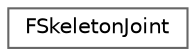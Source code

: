 digraph "类继承关系图"
{
 // INTERACTIVE_SVG=YES
 // LATEX_PDF_SIZE
  bgcolor="transparent";
  edge [fontname=Helvetica,fontsize=10,labelfontname=Helvetica,labelfontsize=10];
  node [fontname=Helvetica,fontsize=10,shape=box,height=0.2,width=0.4];
  rankdir="LR";
  Node0 [id="Node000000",label="FSkeletonJoint",height=0.2,width=0.4,color="grey40", fillcolor="white", style="filled",URL="$dc/d3b/structFSkeletonJoint.html",tooltip=" "];
}

